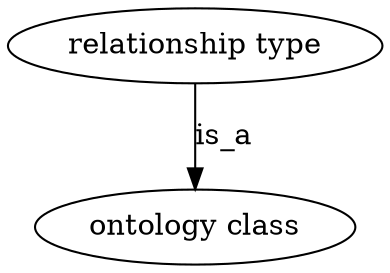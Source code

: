 digraph {
	graph [bb="0,0,139.09,123"];
	node [label="\N"];
	"relationship type"	[height=0.5,
		label="relationship type",
		pos="69.544,105",
		width=1.9318];
	"ontology class"	[height=0.5,
		pos="69.544,18",
		width=1.7151];
	"relationship type" -> "ontology class"	[label=is_a,
		lp="80.544,61.5",
		pos="e,69.544,36.175 69.544,86.799 69.544,75.163 69.544,59.548 69.544,46.237"];
}
